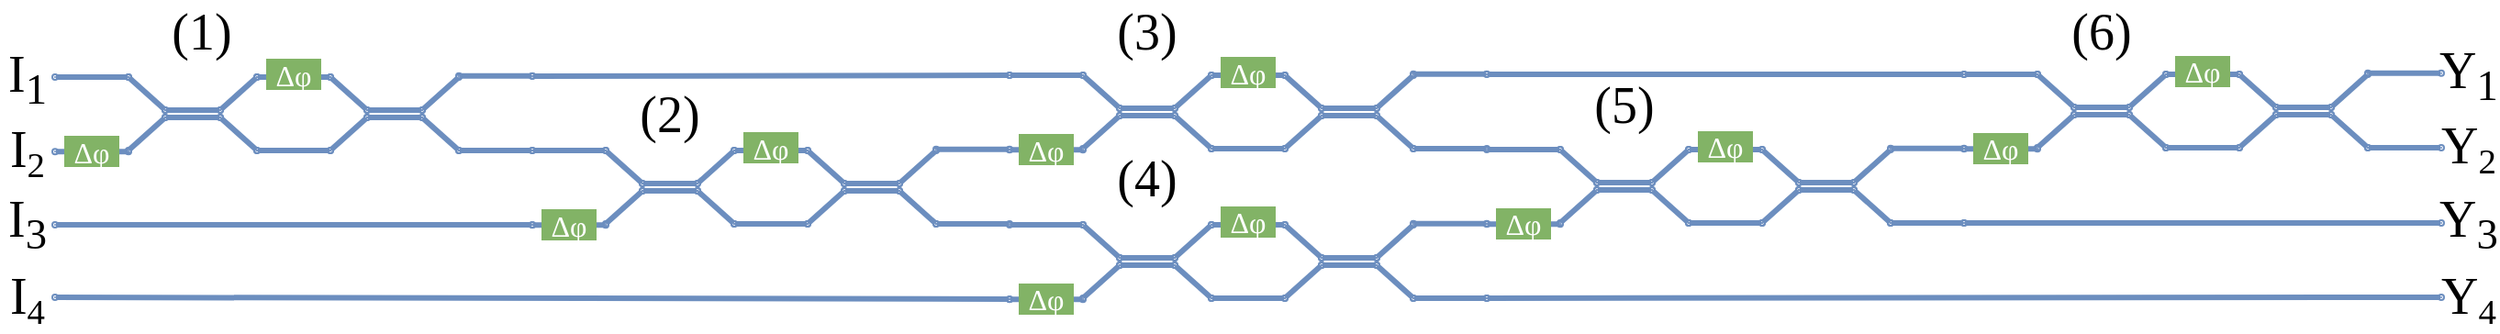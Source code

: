 <mxfile version="21.4.0" type="device">
  <diagram name="Page-1" id="oVk6OJmeQYWeN-jiUmRK">
    <mxGraphModel dx="2516" dy="1828" grid="1" gridSize="10" guides="1" tooltips="1" connect="1" arrows="1" fold="1" page="1" pageScale="1" pageWidth="827" pageHeight="1169" math="0" shadow="0">
      <root>
        <mxCell id="0" />
        <mxCell id="1" parent="0" />
        <mxCell id="lHOqpLfYiDpw_6H5dYu--136" value="" style="group" vertex="1" connectable="0" parent="1">
          <mxGeometry x="-20" y="360" width="260" height="59" as="geometry" />
        </mxCell>
        <mxCell id="lHOqpLfYiDpw_6H5dYu--95" value="" style="endArrow=oval;html=1;rounded=0;fillColor=#dae8fc;strokeColor=#6c8ebf;strokeWidth=3;startArrow=oval;startFill=1;jumpStyle=none;endFill=1;endSize=1;startSize=1;" edge="1" parent="lHOqpLfYiDpw_6H5dYu--136">
          <mxGeometry width="50" height="50" relative="1" as="geometry">
            <mxPoint x="110" y="50" as="sourcePoint" />
            <mxPoint x="150" y="50" as="targetPoint" />
          </mxGeometry>
        </mxCell>
        <mxCell id="lHOqpLfYiDpw_6H5dYu--96" value="" style="endArrow=oval;html=1;rounded=0;fillColor=#dae8fc;strokeColor=#6c8ebf;strokeWidth=3;startArrow=oval;startFill=1;jumpStyle=none;endFill=1;endSize=1;startSize=1;" edge="1" parent="lHOqpLfYiDpw_6H5dYu--136">
          <mxGeometry width="50" height="50" relative="1" as="geometry">
            <mxPoint x="150" y="50" as="sourcePoint" />
            <mxPoint x="170" y="32" as="targetPoint" />
          </mxGeometry>
        </mxCell>
        <mxCell id="lHOqpLfYiDpw_6H5dYu--97" value="" style="endArrow=oval;html=1;rounded=0;fillColor=#dae8fc;strokeColor=#6c8ebf;strokeWidth=3;startArrow=oval;startFill=1;jumpStyle=none;endFill=1;endSize=1;startSize=1;" edge="1" parent="lHOqpLfYiDpw_6H5dYu--136">
          <mxGeometry width="50" height="50" relative="1" as="geometry">
            <mxPoint x="150" y="10" as="sourcePoint" />
            <mxPoint x="170" y="28" as="targetPoint" />
          </mxGeometry>
        </mxCell>
        <mxCell id="lHOqpLfYiDpw_6H5dYu--98" value="" style="endArrow=oval;html=1;rounded=0;fillColor=#dae8fc;strokeColor=#6c8ebf;strokeWidth=3;startArrow=oval;startFill=1;jumpStyle=none;endSize=1;startSize=1;endFill=1;jumpSize=3;" edge="1" parent="lHOqpLfYiDpw_6H5dYu--136">
          <mxGeometry width="50" height="50" relative="1" as="geometry">
            <mxPoint x="60" y="32" as="sourcePoint" />
            <mxPoint x="90" y="32" as="targetPoint" />
          </mxGeometry>
        </mxCell>
        <mxCell id="lHOqpLfYiDpw_6H5dYu--99" value="" style="endArrow=oval;html=1;rounded=0;fillColor=#dae8fc;strokeColor=#6c8ebf;strokeWidth=3;startArrow=oval;startFill=1;jumpStyle=none;endSize=1;startSize=1;endFill=1;jumpSize=3;" edge="1" parent="lHOqpLfYiDpw_6H5dYu--136">
          <mxGeometry width="50" height="50" relative="1" as="geometry">
            <mxPoint x="60" y="28" as="sourcePoint" />
            <mxPoint x="90" y="28" as="targetPoint" />
          </mxGeometry>
        </mxCell>
        <mxCell id="lHOqpLfYiDpw_6H5dYu--100" value="" style="endArrow=oval;html=1;rounded=0;fillColor=#dae8fc;strokeColor=#6c8ebf;strokeWidth=3;startArrow=oval;startFill=1;jumpStyle=none;endSize=1;startSize=1;endFill=1;jumpSize=3;" edge="1" parent="lHOqpLfYiDpw_6H5dYu--136">
          <mxGeometry width="50" height="50" relative="1" as="geometry">
            <mxPoint x="40" y="50" as="sourcePoint" />
            <mxPoint x="60" y="32" as="targetPoint" />
          </mxGeometry>
        </mxCell>
        <mxCell id="lHOqpLfYiDpw_6H5dYu--101" value="" style="endArrow=oval;html=1;rounded=0;fillColor=#dae8fc;strokeColor=#6C8EBF;strokeWidth=3;startArrow=oval;startFill=1;jumpStyle=none;endSize=1;startSize=1;endFill=1;jumpSize=3;" edge="1" parent="lHOqpLfYiDpw_6H5dYu--136">
          <mxGeometry width="50" height="50" relative="1" as="geometry">
            <mxPoint x="40" y="10" as="sourcePoint" />
            <mxPoint x="60" y="28" as="targetPoint" />
          </mxGeometry>
        </mxCell>
        <mxCell id="lHOqpLfYiDpw_6H5dYu--102" value="" style="endArrow=oval;html=1;rounded=0;fillColor=#dae8fc;strokeColor=#6c8ebf;strokeWidth=3;startArrow=oval;startFill=1;jumpStyle=none;endSize=1;startSize=1;endFill=1;jumpSize=3;" edge="1" parent="lHOqpLfYiDpw_6H5dYu--136">
          <mxGeometry width="50" height="50" relative="1" as="geometry">
            <mxPoint x="90" y="32" as="sourcePoint" />
            <mxPoint x="110" y="50" as="targetPoint" />
          </mxGeometry>
        </mxCell>
        <mxCell id="lHOqpLfYiDpw_6H5dYu--103" value="" style="endArrow=oval;html=1;rounded=0;fillColor=#dae8fc;strokeColor=#6c8ebf;strokeWidth=3;startArrow=oval;startFill=1;jumpStyle=none;endSize=1;startSize=1;endFill=1;jumpSize=3;" edge="1" parent="lHOqpLfYiDpw_6H5dYu--136">
          <mxGeometry width="50" height="50" relative="1" as="geometry">
            <mxPoint x="90" y="28" as="sourcePoint" />
            <mxPoint x="110" y="10" as="targetPoint" />
          </mxGeometry>
        </mxCell>
        <mxCell id="lHOqpLfYiDpw_6H5dYu--104" value="" style="endArrow=oval;html=1;rounded=0;fillColor=#dae8fc;strokeColor=#6c8ebf;strokeWidth=3;startArrow=oval;startFill=1;jumpStyle=none;endFill=1;endSize=1;startSize=1;" edge="1" parent="lHOqpLfYiDpw_6H5dYu--136">
          <mxGeometry width="50" height="50" relative="1" as="geometry">
            <mxPoint x="170" y="32" as="sourcePoint" />
            <mxPoint x="200" y="32" as="targetPoint" />
          </mxGeometry>
        </mxCell>
        <mxCell id="lHOqpLfYiDpw_6H5dYu--105" value="" style="endArrow=oval;html=1;rounded=0;fillColor=#dae8fc;strokeColor=#6c8ebf;strokeWidth=3;startArrow=oval;startFill=1;jumpStyle=none;endFill=1;endSize=1;startSize=1;" edge="1" parent="lHOqpLfYiDpw_6H5dYu--136">
          <mxGeometry width="50" height="50" relative="1" as="geometry">
            <mxPoint x="170" y="28" as="sourcePoint" />
            <mxPoint x="200" y="28" as="targetPoint" />
          </mxGeometry>
        </mxCell>
        <mxCell id="lHOqpLfYiDpw_6H5dYu--106" value="" style="endArrow=oval;html=1;rounded=0;fillColor=#dae8fc;strokeColor=#6c8ebf;strokeWidth=3;startArrow=oval;startFill=1;jumpStyle=none;endFill=1;endSize=1;startSize=1;" edge="1" parent="lHOqpLfYiDpw_6H5dYu--136">
          <mxGeometry width="50" height="50" relative="1" as="geometry">
            <mxPoint x="200" y="32" as="sourcePoint" />
            <mxPoint x="220" y="50" as="targetPoint" />
          </mxGeometry>
        </mxCell>
        <mxCell id="lHOqpLfYiDpw_6H5dYu--107" value="" style="endArrow=oval;html=1;rounded=0;fillColor=#dae8fc;strokeColor=#6c8ebf;strokeWidth=3;startArrow=oval;startFill=1;jumpStyle=none;endFill=1;endSize=1;startSize=1;" edge="1" parent="lHOqpLfYiDpw_6H5dYu--136">
          <mxGeometry width="50" height="50" relative="1" as="geometry">
            <mxPoint x="200" y="28" as="sourcePoint" />
            <mxPoint x="220" y="10" as="targetPoint" />
          </mxGeometry>
        </mxCell>
        <mxCell id="lHOqpLfYiDpw_6H5dYu--108" value="" style="endArrow=oval;html=1;rounded=0;fillColor=#dae8fc;strokeColor=#6c8ebf;strokeWidth=3;startArrow=oval;startFill=1;jumpStyle=none;endFill=1;endSize=1;startSize=1;" edge="1" parent="lHOqpLfYiDpw_6H5dYu--136">
          <mxGeometry width="50" height="50" relative="1" as="geometry">
            <mxPoint x="110" y="10" as="sourcePoint" />
            <mxPoint x="150" y="10" as="targetPoint" />
          </mxGeometry>
        </mxCell>
        <mxCell id="lHOqpLfYiDpw_6H5dYu--109" value="Δφ" style="rounded=0;whiteSpace=wrap;html=1;fillColor=#82B366;strokeColor=none;fontFamily=UGent Panno Text;fontSize=16;fontColor=#FFFFFF;" vertex="1" parent="lHOqpLfYiDpw_6H5dYu--136">
          <mxGeometry x="115" width="30" height="17" as="geometry" />
        </mxCell>
        <mxCell id="lHOqpLfYiDpw_6H5dYu--111" value="" style="endArrow=oval;html=1;rounded=0;fillColor=#dae8fc;strokeColor=#6c8ebf;strokeWidth=3;startArrow=oval;startFill=1;jumpStyle=none;endFill=1;endSize=1;startSize=1;" edge="1" parent="lHOqpLfYiDpw_6H5dYu--136">
          <mxGeometry width="50" height="50" relative="1" as="geometry">
            <mxPoint x="220" y="9.39" as="sourcePoint" />
            <mxPoint x="260" y="9.39" as="targetPoint" />
          </mxGeometry>
        </mxCell>
        <mxCell id="lHOqpLfYiDpw_6H5dYu--112" value="" style="endArrow=oval;html=1;rounded=0;fillColor=#dae8fc;strokeColor=#6c8ebf;strokeWidth=3;startArrow=oval;startFill=1;jumpStyle=none;endFill=1;endSize=1;startSize=1;" edge="1" parent="lHOqpLfYiDpw_6H5dYu--136">
          <mxGeometry width="50" height="50" relative="1" as="geometry">
            <mxPoint x="220" y="50" as="sourcePoint" />
            <mxPoint x="260" y="50" as="targetPoint" />
          </mxGeometry>
        </mxCell>
        <mxCell id="lHOqpLfYiDpw_6H5dYu--113" value="" style="endArrow=oval;html=1;rounded=0;fillColor=#dae8fc;strokeColor=#6c8ebf;strokeWidth=3;startArrow=oval;startFill=1;jumpStyle=none;endFill=1;endSize=1;startSize=1;" edge="1" parent="lHOqpLfYiDpw_6H5dYu--136">
          <mxGeometry width="50" height="50" relative="1" as="geometry">
            <mxPoint y="10" as="sourcePoint" />
            <mxPoint x="40" y="10" as="targetPoint" />
          </mxGeometry>
        </mxCell>
        <mxCell id="lHOqpLfYiDpw_6H5dYu--114" value="" style="endArrow=oval;html=1;rounded=0;fillColor=#dae8fc;strokeColor=#6c8ebf;strokeWidth=3;startArrow=oval;startFill=1;jumpStyle=none;endFill=1;endSize=1;startSize=1;" edge="1" parent="lHOqpLfYiDpw_6H5dYu--136">
          <mxGeometry width="50" height="50" relative="1" as="geometry">
            <mxPoint y="50.61" as="sourcePoint" />
            <mxPoint x="40" y="50.61" as="targetPoint" />
          </mxGeometry>
        </mxCell>
        <mxCell id="lHOqpLfYiDpw_6H5dYu--115" value="Δφ" style="rounded=0;whiteSpace=wrap;html=1;fillColor=#82B366;strokeColor=none;fontFamily=UGent Panno Text;fontSize=16;fontColor=#FFFFFF;" vertex="1" parent="lHOqpLfYiDpw_6H5dYu--136">
          <mxGeometry x="5" y="42" width="30" height="17" as="geometry" />
        </mxCell>
        <mxCell id="lHOqpLfYiDpw_6H5dYu--137" value="" style="group" vertex="1" connectable="0" parent="1">
          <mxGeometry x="240" y="319" width="260" height="59" as="geometry" />
        </mxCell>
        <mxCell id="lHOqpLfYiDpw_6H5dYu--138" value="" style="endArrow=oval;html=1;rounded=0;fillColor=#dae8fc;strokeColor=#6c8ebf;strokeWidth=3;startArrow=oval;startFill=1;jumpStyle=none;endFill=1;endSize=1;startSize=1;" edge="1" parent="lHOqpLfYiDpw_6H5dYu--137">
          <mxGeometry width="50" height="50" relative="1" as="geometry">
            <mxPoint x="110" y="50" as="sourcePoint" />
            <mxPoint x="150" y="50" as="targetPoint" />
          </mxGeometry>
        </mxCell>
        <mxCell id="lHOqpLfYiDpw_6H5dYu--139" value="" style="endArrow=oval;html=1;rounded=0;fillColor=#dae8fc;strokeColor=#6c8ebf;strokeWidth=3;startArrow=oval;startFill=1;jumpStyle=none;endFill=1;endSize=1;startSize=1;" edge="1" parent="lHOqpLfYiDpw_6H5dYu--137">
          <mxGeometry width="50" height="50" relative="1" as="geometry">
            <mxPoint x="150" y="50" as="sourcePoint" />
            <mxPoint x="170" y="32" as="targetPoint" />
          </mxGeometry>
        </mxCell>
        <mxCell id="lHOqpLfYiDpw_6H5dYu--140" value="" style="endArrow=oval;html=1;rounded=0;fillColor=#dae8fc;strokeColor=#6c8ebf;strokeWidth=3;startArrow=oval;startFill=1;jumpStyle=none;endFill=1;endSize=1;startSize=1;" edge="1" parent="lHOqpLfYiDpw_6H5dYu--137">
          <mxGeometry width="50" height="50" relative="1" as="geometry">
            <mxPoint x="150" y="10" as="sourcePoint" />
            <mxPoint x="170" y="28" as="targetPoint" />
          </mxGeometry>
        </mxCell>
        <mxCell id="lHOqpLfYiDpw_6H5dYu--141" value="" style="endArrow=oval;html=1;rounded=0;fillColor=#dae8fc;strokeColor=#6c8ebf;strokeWidth=3;startArrow=oval;startFill=1;jumpStyle=none;endSize=1;startSize=1;endFill=1;jumpSize=3;" edge="1" parent="lHOqpLfYiDpw_6H5dYu--137">
          <mxGeometry width="50" height="50" relative="1" as="geometry">
            <mxPoint x="60" y="32" as="sourcePoint" />
            <mxPoint x="90" y="32" as="targetPoint" />
          </mxGeometry>
        </mxCell>
        <mxCell id="lHOqpLfYiDpw_6H5dYu--142" value="" style="endArrow=oval;html=1;rounded=0;fillColor=#dae8fc;strokeColor=#6c8ebf;strokeWidth=3;startArrow=oval;startFill=1;jumpStyle=none;endSize=1;startSize=1;endFill=1;jumpSize=3;" edge="1" parent="lHOqpLfYiDpw_6H5dYu--137">
          <mxGeometry width="50" height="50" relative="1" as="geometry">
            <mxPoint x="60" y="28" as="sourcePoint" />
            <mxPoint x="90" y="28" as="targetPoint" />
          </mxGeometry>
        </mxCell>
        <mxCell id="lHOqpLfYiDpw_6H5dYu--143" value="" style="endArrow=oval;html=1;rounded=0;fillColor=#dae8fc;strokeColor=#6c8ebf;strokeWidth=3;startArrow=oval;startFill=1;jumpStyle=none;endSize=1;startSize=1;endFill=1;jumpSize=3;" edge="1" parent="lHOqpLfYiDpw_6H5dYu--137">
          <mxGeometry width="50" height="50" relative="1" as="geometry">
            <mxPoint x="40" y="50" as="sourcePoint" />
            <mxPoint x="60" y="32" as="targetPoint" />
          </mxGeometry>
        </mxCell>
        <mxCell id="lHOqpLfYiDpw_6H5dYu--144" value="" style="endArrow=oval;html=1;rounded=0;fillColor=#dae8fc;strokeColor=#6C8EBF;strokeWidth=3;startArrow=oval;startFill=1;jumpStyle=none;endSize=1;startSize=1;endFill=1;jumpSize=3;" edge="1" parent="lHOqpLfYiDpw_6H5dYu--137">
          <mxGeometry width="50" height="50" relative="1" as="geometry">
            <mxPoint x="40" y="10" as="sourcePoint" />
            <mxPoint x="60" y="28" as="targetPoint" />
          </mxGeometry>
        </mxCell>
        <mxCell id="lHOqpLfYiDpw_6H5dYu--145" value="" style="endArrow=oval;html=1;rounded=0;fillColor=#dae8fc;strokeColor=#6c8ebf;strokeWidth=3;startArrow=oval;startFill=1;jumpStyle=none;endSize=1;startSize=1;endFill=1;jumpSize=3;" edge="1" parent="lHOqpLfYiDpw_6H5dYu--137">
          <mxGeometry width="50" height="50" relative="1" as="geometry">
            <mxPoint x="90" y="32" as="sourcePoint" />
            <mxPoint x="110" y="50" as="targetPoint" />
          </mxGeometry>
        </mxCell>
        <mxCell id="lHOqpLfYiDpw_6H5dYu--146" value="" style="endArrow=oval;html=1;rounded=0;fillColor=#dae8fc;strokeColor=#6c8ebf;strokeWidth=3;startArrow=oval;startFill=1;jumpStyle=none;endSize=1;startSize=1;endFill=1;jumpSize=3;" edge="1" parent="lHOqpLfYiDpw_6H5dYu--137">
          <mxGeometry width="50" height="50" relative="1" as="geometry">
            <mxPoint x="90" y="28" as="sourcePoint" />
            <mxPoint x="110" y="10" as="targetPoint" />
          </mxGeometry>
        </mxCell>
        <mxCell id="lHOqpLfYiDpw_6H5dYu--147" value="" style="endArrow=oval;html=1;rounded=0;fillColor=#dae8fc;strokeColor=#6c8ebf;strokeWidth=3;startArrow=oval;startFill=1;jumpStyle=none;endFill=1;endSize=1;startSize=1;" edge="1" parent="lHOqpLfYiDpw_6H5dYu--137">
          <mxGeometry width="50" height="50" relative="1" as="geometry">
            <mxPoint x="170" y="32" as="sourcePoint" />
            <mxPoint x="200" y="32" as="targetPoint" />
          </mxGeometry>
        </mxCell>
        <mxCell id="lHOqpLfYiDpw_6H5dYu--148" value="" style="endArrow=oval;html=1;rounded=0;fillColor=#dae8fc;strokeColor=#6c8ebf;strokeWidth=3;startArrow=oval;startFill=1;jumpStyle=none;endFill=1;endSize=1;startSize=1;" edge="1" parent="lHOqpLfYiDpw_6H5dYu--137">
          <mxGeometry width="50" height="50" relative="1" as="geometry">
            <mxPoint x="170" y="28" as="sourcePoint" />
            <mxPoint x="200" y="28" as="targetPoint" />
          </mxGeometry>
        </mxCell>
        <mxCell id="lHOqpLfYiDpw_6H5dYu--149" value="" style="endArrow=oval;html=1;rounded=0;fillColor=#dae8fc;strokeColor=#6c8ebf;strokeWidth=3;startArrow=oval;startFill=1;jumpStyle=none;endFill=1;endSize=1;startSize=1;" edge="1" parent="lHOqpLfYiDpw_6H5dYu--137">
          <mxGeometry width="50" height="50" relative="1" as="geometry">
            <mxPoint x="200" y="32" as="sourcePoint" />
            <mxPoint x="220" y="50" as="targetPoint" />
          </mxGeometry>
        </mxCell>
        <mxCell id="lHOqpLfYiDpw_6H5dYu--150" value="" style="endArrow=oval;html=1;rounded=0;fillColor=#dae8fc;strokeColor=#6c8ebf;strokeWidth=3;startArrow=oval;startFill=1;jumpStyle=none;endFill=1;endSize=1;startSize=1;" edge="1" parent="lHOqpLfYiDpw_6H5dYu--137">
          <mxGeometry width="50" height="50" relative="1" as="geometry">
            <mxPoint x="200" y="28" as="sourcePoint" />
            <mxPoint x="220" y="10" as="targetPoint" />
          </mxGeometry>
        </mxCell>
        <mxCell id="lHOqpLfYiDpw_6H5dYu--151" value="" style="endArrow=oval;html=1;rounded=0;fillColor=#dae8fc;strokeColor=#6c8ebf;strokeWidth=3;startArrow=oval;startFill=1;jumpStyle=none;endFill=1;endSize=1;startSize=1;" edge="1" parent="lHOqpLfYiDpw_6H5dYu--137">
          <mxGeometry width="50" height="50" relative="1" as="geometry">
            <mxPoint x="110" y="10" as="sourcePoint" />
            <mxPoint x="150" y="10" as="targetPoint" />
          </mxGeometry>
        </mxCell>
        <mxCell id="lHOqpLfYiDpw_6H5dYu--152" value="Δφ" style="rounded=0;whiteSpace=wrap;html=1;fillColor=#82B366;strokeColor=none;fontFamily=UGent Panno Text;fontSize=16;fontColor=#FFFFFF;" vertex="1" parent="lHOqpLfYiDpw_6H5dYu--137">
          <mxGeometry x="115" width="30" height="17" as="geometry" />
        </mxCell>
        <mxCell id="lHOqpLfYiDpw_6H5dYu--153" value="" style="endArrow=oval;html=1;rounded=0;fillColor=#dae8fc;strokeColor=#6c8ebf;strokeWidth=3;startArrow=oval;startFill=1;jumpStyle=none;endFill=1;endSize=1;startSize=1;" edge="1" parent="lHOqpLfYiDpw_6H5dYu--137">
          <mxGeometry width="50" height="50" relative="1" as="geometry">
            <mxPoint x="220" y="9.39" as="sourcePoint" />
            <mxPoint x="260" y="9.39" as="targetPoint" />
          </mxGeometry>
        </mxCell>
        <mxCell id="lHOqpLfYiDpw_6H5dYu--154" value="" style="endArrow=oval;html=1;rounded=0;fillColor=#dae8fc;strokeColor=#6c8ebf;strokeWidth=3;startArrow=oval;startFill=1;jumpStyle=none;endFill=1;endSize=1;startSize=1;" edge="1" parent="lHOqpLfYiDpw_6H5dYu--137">
          <mxGeometry width="50" height="50" relative="1" as="geometry">
            <mxPoint x="220" y="50" as="sourcePoint" />
            <mxPoint x="260" y="50" as="targetPoint" />
          </mxGeometry>
        </mxCell>
        <mxCell id="lHOqpLfYiDpw_6H5dYu--155" value="" style="endArrow=oval;html=1;rounded=0;fillColor=#dae8fc;strokeColor=#6c8ebf;strokeWidth=3;startArrow=oval;startFill=1;jumpStyle=none;endFill=1;endSize=1;startSize=1;" edge="1" parent="lHOqpLfYiDpw_6H5dYu--137">
          <mxGeometry width="50" height="50" relative="1" as="geometry">
            <mxPoint y="10" as="sourcePoint" />
            <mxPoint x="40" y="10" as="targetPoint" />
          </mxGeometry>
        </mxCell>
        <mxCell id="lHOqpLfYiDpw_6H5dYu--156" value="" style="endArrow=oval;html=1;rounded=0;fillColor=#dae8fc;strokeColor=#6c8ebf;strokeWidth=3;startArrow=oval;startFill=1;jumpStyle=none;endFill=1;endSize=1;startSize=1;" edge="1" parent="lHOqpLfYiDpw_6H5dYu--137">
          <mxGeometry width="50" height="50" relative="1" as="geometry">
            <mxPoint y="50.61" as="sourcePoint" />
            <mxPoint x="40" y="50.61" as="targetPoint" />
          </mxGeometry>
        </mxCell>
        <mxCell id="lHOqpLfYiDpw_6H5dYu--157" value="Δφ" style="rounded=0;whiteSpace=wrap;html=1;fillColor=#82B366;strokeColor=none;fontFamily=UGent Panno Text;fontSize=16;fontColor=#FFFFFF;" vertex="1" parent="lHOqpLfYiDpw_6H5dYu--137">
          <mxGeometry x="5" y="42" width="30" height="17" as="geometry" />
        </mxCell>
        <mxCell id="lHOqpLfYiDpw_6H5dYu--158" value="" style="group" vertex="1" connectable="0" parent="1">
          <mxGeometry x="240" y="400.5" width="260" height="59" as="geometry" />
        </mxCell>
        <mxCell id="lHOqpLfYiDpw_6H5dYu--159" value="" style="endArrow=oval;html=1;rounded=0;fillColor=#dae8fc;strokeColor=#6c8ebf;strokeWidth=3;startArrow=oval;startFill=1;jumpStyle=none;endFill=1;endSize=1;startSize=1;" edge="1" parent="lHOqpLfYiDpw_6H5dYu--158">
          <mxGeometry width="50" height="50" relative="1" as="geometry">
            <mxPoint x="110" y="50" as="sourcePoint" />
            <mxPoint x="150" y="50" as="targetPoint" />
          </mxGeometry>
        </mxCell>
        <mxCell id="lHOqpLfYiDpw_6H5dYu--160" value="" style="endArrow=oval;html=1;rounded=0;fillColor=#dae8fc;strokeColor=#6c8ebf;strokeWidth=3;startArrow=oval;startFill=1;jumpStyle=none;endFill=1;endSize=1;startSize=1;" edge="1" parent="lHOqpLfYiDpw_6H5dYu--158">
          <mxGeometry width="50" height="50" relative="1" as="geometry">
            <mxPoint x="150" y="50" as="sourcePoint" />
            <mxPoint x="170" y="32" as="targetPoint" />
          </mxGeometry>
        </mxCell>
        <mxCell id="lHOqpLfYiDpw_6H5dYu--161" value="" style="endArrow=oval;html=1;rounded=0;fillColor=#dae8fc;strokeColor=#6c8ebf;strokeWidth=3;startArrow=oval;startFill=1;jumpStyle=none;endFill=1;endSize=1;startSize=1;" edge="1" parent="lHOqpLfYiDpw_6H5dYu--158">
          <mxGeometry width="50" height="50" relative="1" as="geometry">
            <mxPoint x="150" y="10" as="sourcePoint" />
            <mxPoint x="170" y="28" as="targetPoint" />
          </mxGeometry>
        </mxCell>
        <mxCell id="lHOqpLfYiDpw_6H5dYu--162" value="" style="endArrow=oval;html=1;rounded=0;fillColor=#dae8fc;strokeColor=#6c8ebf;strokeWidth=3;startArrow=oval;startFill=1;jumpStyle=none;endSize=1;startSize=1;endFill=1;jumpSize=3;" edge="1" parent="lHOqpLfYiDpw_6H5dYu--158">
          <mxGeometry width="50" height="50" relative="1" as="geometry">
            <mxPoint x="60" y="32" as="sourcePoint" />
            <mxPoint x="90" y="32" as="targetPoint" />
          </mxGeometry>
        </mxCell>
        <mxCell id="lHOqpLfYiDpw_6H5dYu--163" value="" style="endArrow=oval;html=1;rounded=0;fillColor=#dae8fc;strokeColor=#6c8ebf;strokeWidth=3;startArrow=oval;startFill=1;jumpStyle=none;endSize=1;startSize=1;endFill=1;jumpSize=3;" edge="1" parent="lHOqpLfYiDpw_6H5dYu--158">
          <mxGeometry width="50" height="50" relative="1" as="geometry">
            <mxPoint x="60" y="28" as="sourcePoint" />
            <mxPoint x="90" y="28" as="targetPoint" />
          </mxGeometry>
        </mxCell>
        <mxCell id="lHOqpLfYiDpw_6H5dYu--164" value="" style="endArrow=oval;html=1;rounded=0;fillColor=#dae8fc;strokeColor=#6c8ebf;strokeWidth=3;startArrow=oval;startFill=1;jumpStyle=none;endSize=1;startSize=1;endFill=1;jumpSize=3;" edge="1" parent="lHOqpLfYiDpw_6H5dYu--158">
          <mxGeometry width="50" height="50" relative="1" as="geometry">
            <mxPoint x="40" y="50" as="sourcePoint" />
            <mxPoint x="60" y="32" as="targetPoint" />
          </mxGeometry>
        </mxCell>
        <mxCell id="lHOqpLfYiDpw_6H5dYu--165" value="" style="endArrow=oval;html=1;rounded=0;fillColor=#dae8fc;strokeColor=#6C8EBF;strokeWidth=3;startArrow=oval;startFill=1;jumpStyle=none;endSize=1;startSize=1;endFill=1;jumpSize=3;" edge="1" parent="lHOqpLfYiDpw_6H5dYu--158">
          <mxGeometry width="50" height="50" relative="1" as="geometry">
            <mxPoint x="40" y="10" as="sourcePoint" />
            <mxPoint x="60" y="28" as="targetPoint" />
          </mxGeometry>
        </mxCell>
        <mxCell id="lHOqpLfYiDpw_6H5dYu--166" value="" style="endArrow=oval;html=1;rounded=0;fillColor=#dae8fc;strokeColor=#6c8ebf;strokeWidth=3;startArrow=oval;startFill=1;jumpStyle=none;endSize=1;startSize=1;endFill=1;jumpSize=3;" edge="1" parent="lHOqpLfYiDpw_6H5dYu--158">
          <mxGeometry width="50" height="50" relative="1" as="geometry">
            <mxPoint x="90" y="32" as="sourcePoint" />
            <mxPoint x="110" y="50" as="targetPoint" />
          </mxGeometry>
        </mxCell>
        <mxCell id="lHOqpLfYiDpw_6H5dYu--167" value="" style="endArrow=oval;html=1;rounded=0;fillColor=#dae8fc;strokeColor=#6c8ebf;strokeWidth=3;startArrow=oval;startFill=1;jumpStyle=none;endSize=1;startSize=1;endFill=1;jumpSize=3;" edge="1" parent="lHOqpLfYiDpw_6H5dYu--158">
          <mxGeometry width="50" height="50" relative="1" as="geometry">
            <mxPoint x="90" y="28" as="sourcePoint" />
            <mxPoint x="110" y="10" as="targetPoint" />
          </mxGeometry>
        </mxCell>
        <mxCell id="lHOqpLfYiDpw_6H5dYu--168" value="" style="endArrow=oval;html=1;rounded=0;fillColor=#dae8fc;strokeColor=#6c8ebf;strokeWidth=3;startArrow=oval;startFill=1;jumpStyle=none;endFill=1;endSize=1;startSize=1;" edge="1" parent="lHOqpLfYiDpw_6H5dYu--158">
          <mxGeometry width="50" height="50" relative="1" as="geometry">
            <mxPoint x="170" y="32" as="sourcePoint" />
            <mxPoint x="200" y="32" as="targetPoint" />
          </mxGeometry>
        </mxCell>
        <mxCell id="lHOqpLfYiDpw_6H5dYu--169" value="" style="endArrow=oval;html=1;rounded=0;fillColor=#dae8fc;strokeColor=#6c8ebf;strokeWidth=3;startArrow=oval;startFill=1;jumpStyle=none;endFill=1;endSize=1;startSize=1;" edge="1" parent="lHOqpLfYiDpw_6H5dYu--158">
          <mxGeometry width="50" height="50" relative="1" as="geometry">
            <mxPoint x="170" y="28" as="sourcePoint" />
            <mxPoint x="200" y="28" as="targetPoint" />
          </mxGeometry>
        </mxCell>
        <mxCell id="lHOqpLfYiDpw_6H5dYu--170" value="" style="endArrow=oval;html=1;rounded=0;fillColor=#dae8fc;strokeColor=#6c8ebf;strokeWidth=3;startArrow=oval;startFill=1;jumpStyle=none;endFill=1;endSize=1;startSize=1;" edge="1" parent="lHOqpLfYiDpw_6H5dYu--158">
          <mxGeometry width="50" height="50" relative="1" as="geometry">
            <mxPoint x="200" y="32" as="sourcePoint" />
            <mxPoint x="220" y="50" as="targetPoint" />
          </mxGeometry>
        </mxCell>
        <mxCell id="lHOqpLfYiDpw_6H5dYu--171" value="" style="endArrow=oval;html=1;rounded=0;fillColor=#dae8fc;strokeColor=#6c8ebf;strokeWidth=3;startArrow=oval;startFill=1;jumpStyle=none;endFill=1;endSize=1;startSize=1;" edge="1" parent="lHOqpLfYiDpw_6H5dYu--158">
          <mxGeometry width="50" height="50" relative="1" as="geometry">
            <mxPoint x="200" y="28" as="sourcePoint" />
            <mxPoint x="220" y="10" as="targetPoint" />
          </mxGeometry>
        </mxCell>
        <mxCell id="lHOqpLfYiDpw_6H5dYu--172" value="" style="endArrow=oval;html=1;rounded=0;fillColor=#dae8fc;strokeColor=#6c8ebf;strokeWidth=3;startArrow=oval;startFill=1;jumpStyle=none;endFill=1;endSize=1;startSize=1;" edge="1" parent="lHOqpLfYiDpw_6H5dYu--158">
          <mxGeometry width="50" height="50" relative="1" as="geometry">
            <mxPoint x="110" y="10" as="sourcePoint" />
            <mxPoint x="150" y="10" as="targetPoint" />
          </mxGeometry>
        </mxCell>
        <mxCell id="lHOqpLfYiDpw_6H5dYu--173" value="Δφ" style="rounded=0;whiteSpace=wrap;html=1;fillColor=#82B366;strokeColor=none;fontFamily=UGent Panno Text;fontSize=16;fontColor=#FFFFFF;" vertex="1" parent="lHOqpLfYiDpw_6H5dYu--158">
          <mxGeometry x="115" width="30" height="17" as="geometry" />
        </mxCell>
        <mxCell id="lHOqpLfYiDpw_6H5dYu--174" value="" style="endArrow=oval;html=1;rounded=0;fillColor=#dae8fc;strokeColor=#6c8ebf;strokeWidth=3;startArrow=oval;startFill=1;jumpStyle=none;endFill=1;endSize=1;startSize=1;" edge="1" parent="lHOqpLfYiDpw_6H5dYu--158">
          <mxGeometry width="50" height="50" relative="1" as="geometry">
            <mxPoint x="220" y="9.39" as="sourcePoint" />
            <mxPoint x="260" y="9.39" as="targetPoint" />
          </mxGeometry>
        </mxCell>
        <mxCell id="lHOqpLfYiDpw_6H5dYu--175" value="" style="endArrow=oval;html=1;rounded=0;fillColor=#dae8fc;strokeColor=#6c8ebf;strokeWidth=3;startArrow=oval;startFill=1;jumpStyle=none;endFill=1;endSize=1;startSize=1;" edge="1" parent="lHOqpLfYiDpw_6H5dYu--158">
          <mxGeometry width="50" height="50" relative="1" as="geometry">
            <mxPoint x="220" y="50" as="sourcePoint" />
            <mxPoint x="260" y="50" as="targetPoint" />
          </mxGeometry>
        </mxCell>
        <mxCell id="lHOqpLfYiDpw_6H5dYu--176" value="" style="endArrow=oval;html=1;rounded=0;fillColor=#dae8fc;strokeColor=#6c8ebf;strokeWidth=3;startArrow=oval;startFill=1;jumpStyle=none;endFill=1;endSize=1;startSize=1;" edge="1" parent="lHOqpLfYiDpw_6H5dYu--158">
          <mxGeometry width="50" height="50" relative="1" as="geometry">
            <mxPoint y="10" as="sourcePoint" />
            <mxPoint x="40" y="10" as="targetPoint" />
          </mxGeometry>
        </mxCell>
        <mxCell id="lHOqpLfYiDpw_6H5dYu--177" value="" style="endArrow=oval;html=1;rounded=0;fillColor=#dae8fc;strokeColor=#6c8ebf;strokeWidth=3;startArrow=oval;startFill=1;jumpStyle=none;endFill=1;endSize=1;startSize=1;" edge="1" parent="lHOqpLfYiDpw_6H5dYu--158">
          <mxGeometry width="50" height="50" relative="1" as="geometry">
            <mxPoint y="50.61" as="sourcePoint" />
            <mxPoint x="40" y="50.61" as="targetPoint" />
          </mxGeometry>
        </mxCell>
        <mxCell id="lHOqpLfYiDpw_6H5dYu--178" value="Δφ" style="rounded=0;whiteSpace=wrap;html=1;fillColor=#82B366;strokeColor=none;fontFamily=UGent Panno Text;fontSize=16;fontColor=#FFFFFF;" vertex="1" parent="lHOqpLfYiDpw_6H5dYu--158">
          <mxGeometry x="5" y="42" width="30" height="17" as="geometry" />
        </mxCell>
        <mxCell id="lHOqpLfYiDpw_6H5dYu--181" value="" style="group" vertex="1" connectable="0" parent="1">
          <mxGeometry x="500" y="359.5" width="260" height="59" as="geometry" />
        </mxCell>
        <mxCell id="lHOqpLfYiDpw_6H5dYu--182" value="" style="endArrow=oval;html=1;rounded=0;fillColor=#dae8fc;strokeColor=#6c8ebf;strokeWidth=3;startArrow=oval;startFill=1;jumpStyle=none;endFill=1;endSize=1;startSize=1;" edge="1" parent="lHOqpLfYiDpw_6H5dYu--181">
          <mxGeometry width="50" height="50" relative="1" as="geometry">
            <mxPoint x="110" y="50" as="sourcePoint" />
            <mxPoint x="150" y="50" as="targetPoint" />
          </mxGeometry>
        </mxCell>
        <mxCell id="lHOqpLfYiDpw_6H5dYu--183" value="" style="endArrow=oval;html=1;rounded=0;fillColor=#dae8fc;strokeColor=#6c8ebf;strokeWidth=3;startArrow=oval;startFill=1;jumpStyle=none;endFill=1;endSize=1;startSize=1;" edge="1" parent="lHOqpLfYiDpw_6H5dYu--181">
          <mxGeometry width="50" height="50" relative="1" as="geometry">
            <mxPoint x="150" y="50" as="sourcePoint" />
            <mxPoint x="170" y="32" as="targetPoint" />
          </mxGeometry>
        </mxCell>
        <mxCell id="lHOqpLfYiDpw_6H5dYu--184" value="" style="endArrow=oval;html=1;rounded=0;fillColor=#dae8fc;strokeColor=#6c8ebf;strokeWidth=3;startArrow=oval;startFill=1;jumpStyle=none;endFill=1;endSize=1;startSize=1;" edge="1" parent="lHOqpLfYiDpw_6H5dYu--181">
          <mxGeometry width="50" height="50" relative="1" as="geometry">
            <mxPoint x="150" y="10" as="sourcePoint" />
            <mxPoint x="170" y="28" as="targetPoint" />
          </mxGeometry>
        </mxCell>
        <mxCell id="lHOqpLfYiDpw_6H5dYu--185" value="" style="endArrow=oval;html=1;rounded=0;fillColor=#dae8fc;strokeColor=#6c8ebf;strokeWidth=3;startArrow=oval;startFill=1;jumpStyle=none;endSize=1;startSize=1;endFill=1;jumpSize=3;" edge="1" parent="lHOqpLfYiDpw_6H5dYu--181">
          <mxGeometry width="50" height="50" relative="1" as="geometry">
            <mxPoint x="60" y="32" as="sourcePoint" />
            <mxPoint x="90" y="32" as="targetPoint" />
          </mxGeometry>
        </mxCell>
        <mxCell id="lHOqpLfYiDpw_6H5dYu--186" value="" style="endArrow=oval;html=1;rounded=0;fillColor=#dae8fc;strokeColor=#6c8ebf;strokeWidth=3;startArrow=oval;startFill=1;jumpStyle=none;endSize=1;startSize=1;endFill=1;jumpSize=3;" edge="1" parent="lHOqpLfYiDpw_6H5dYu--181">
          <mxGeometry width="50" height="50" relative="1" as="geometry">
            <mxPoint x="60" y="28" as="sourcePoint" />
            <mxPoint x="90" y="28" as="targetPoint" />
          </mxGeometry>
        </mxCell>
        <mxCell id="lHOqpLfYiDpw_6H5dYu--187" value="" style="endArrow=oval;html=1;rounded=0;fillColor=#dae8fc;strokeColor=#6c8ebf;strokeWidth=3;startArrow=oval;startFill=1;jumpStyle=none;endSize=1;startSize=1;endFill=1;jumpSize=3;" edge="1" parent="lHOqpLfYiDpw_6H5dYu--181">
          <mxGeometry width="50" height="50" relative="1" as="geometry">
            <mxPoint x="40" y="50" as="sourcePoint" />
            <mxPoint x="60" y="32" as="targetPoint" />
          </mxGeometry>
        </mxCell>
        <mxCell id="lHOqpLfYiDpw_6H5dYu--188" value="" style="endArrow=oval;html=1;rounded=0;fillColor=#dae8fc;strokeColor=#6C8EBF;strokeWidth=3;startArrow=oval;startFill=1;jumpStyle=none;endSize=1;startSize=1;endFill=1;jumpSize=3;" edge="1" parent="lHOqpLfYiDpw_6H5dYu--181">
          <mxGeometry width="50" height="50" relative="1" as="geometry">
            <mxPoint x="40" y="10" as="sourcePoint" />
            <mxPoint x="60" y="28" as="targetPoint" />
          </mxGeometry>
        </mxCell>
        <mxCell id="lHOqpLfYiDpw_6H5dYu--189" value="" style="endArrow=oval;html=1;rounded=0;fillColor=#dae8fc;strokeColor=#6c8ebf;strokeWidth=3;startArrow=oval;startFill=1;jumpStyle=none;endSize=1;startSize=1;endFill=1;jumpSize=3;" edge="1" parent="lHOqpLfYiDpw_6H5dYu--181">
          <mxGeometry width="50" height="50" relative="1" as="geometry">
            <mxPoint x="90" y="32" as="sourcePoint" />
            <mxPoint x="110" y="50" as="targetPoint" />
          </mxGeometry>
        </mxCell>
        <mxCell id="lHOqpLfYiDpw_6H5dYu--190" value="" style="endArrow=oval;html=1;rounded=0;fillColor=#dae8fc;strokeColor=#6c8ebf;strokeWidth=3;startArrow=oval;startFill=1;jumpStyle=none;endSize=1;startSize=1;endFill=1;jumpSize=3;" edge="1" parent="lHOqpLfYiDpw_6H5dYu--181">
          <mxGeometry width="50" height="50" relative="1" as="geometry">
            <mxPoint x="90" y="28" as="sourcePoint" />
            <mxPoint x="110" y="10" as="targetPoint" />
          </mxGeometry>
        </mxCell>
        <mxCell id="lHOqpLfYiDpw_6H5dYu--191" value="" style="endArrow=oval;html=1;rounded=0;fillColor=#dae8fc;strokeColor=#6c8ebf;strokeWidth=3;startArrow=oval;startFill=1;jumpStyle=none;endFill=1;endSize=1;startSize=1;" edge="1" parent="lHOqpLfYiDpw_6H5dYu--181">
          <mxGeometry width="50" height="50" relative="1" as="geometry">
            <mxPoint x="170" y="32" as="sourcePoint" />
            <mxPoint x="200" y="32" as="targetPoint" />
          </mxGeometry>
        </mxCell>
        <mxCell id="lHOqpLfYiDpw_6H5dYu--192" value="" style="endArrow=oval;html=1;rounded=0;fillColor=#dae8fc;strokeColor=#6c8ebf;strokeWidth=3;startArrow=oval;startFill=1;jumpStyle=none;endFill=1;endSize=1;startSize=1;" edge="1" parent="lHOqpLfYiDpw_6H5dYu--181">
          <mxGeometry width="50" height="50" relative="1" as="geometry">
            <mxPoint x="170" y="28" as="sourcePoint" />
            <mxPoint x="200" y="28" as="targetPoint" />
          </mxGeometry>
        </mxCell>
        <mxCell id="lHOqpLfYiDpw_6H5dYu--193" value="" style="endArrow=oval;html=1;rounded=0;fillColor=#dae8fc;strokeColor=#6c8ebf;strokeWidth=3;startArrow=oval;startFill=1;jumpStyle=none;endFill=1;endSize=1;startSize=1;" edge="1" parent="lHOqpLfYiDpw_6H5dYu--181">
          <mxGeometry width="50" height="50" relative="1" as="geometry">
            <mxPoint x="200" y="32" as="sourcePoint" />
            <mxPoint x="220" y="50" as="targetPoint" />
          </mxGeometry>
        </mxCell>
        <mxCell id="lHOqpLfYiDpw_6H5dYu--194" value="" style="endArrow=oval;html=1;rounded=0;fillColor=#dae8fc;strokeColor=#6c8ebf;strokeWidth=3;startArrow=oval;startFill=1;jumpStyle=none;endFill=1;endSize=1;startSize=1;" edge="1" parent="lHOqpLfYiDpw_6H5dYu--181">
          <mxGeometry width="50" height="50" relative="1" as="geometry">
            <mxPoint x="200" y="28" as="sourcePoint" />
            <mxPoint x="220" y="10" as="targetPoint" />
          </mxGeometry>
        </mxCell>
        <mxCell id="lHOqpLfYiDpw_6H5dYu--195" value="" style="endArrow=oval;html=1;rounded=0;fillColor=#dae8fc;strokeColor=#6c8ebf;strokeWidth=3;startArrow=oval;startFill=1;jumpStyle=none;endFill=1;endSize=1;startSize=1;" edge="1" parent="lHOqpLfYiDpw_6H5dYu--181">
          <mxGeometry width="50" height="50" relative="1" as="geometry">
            <mxPoint x="110" y="10" as="sourcePoint" />
            <mxPoint x="150" y="10" as="targetPoint" />
          </mxGeometry>
        </mxCell>
        <mxCell id="lHOqpLfYiDpw_6H5dYu--196" value="Δφ" style="rounded=0;whiteSpace=wrap;html=1;fillColor=#82B366;strokeColor=none;fontFamily=UGent Panno Text;fontSize=16;fontColor=#FFFFFF;" vertex="1" parent="lHOqpLfYiDpw_6H5dYu--181">
          <mxGeometry x="115" width="30" height="17" as="geometry" />
        </mxCell>
        <mxCell id="lHOqpLfYiDpw_6H5dYu--197" value="" style="endArrow=oval;html=1;rounded=0;fillColor=#dae8fc;strokeColor=#6c8ebf;strokeWidth=3;startArrow=oval;startFill=1;jumpStyle=none;endFill=1;endSize=1;startSize=1;" edge="1" parent="lHOqpLfYiDpw_6H5dYu--181">
          <mxGeometry width="50" height="50" relative="1" as="geometry">
            <mxPoint x="220" y="9.39" as="sourcePoint" />
            <mxPoint x="260" y="9.39" as="targetPoint" />
          </mxGeometry>
        </mxCell>
        <mxCell id="lHOqpLfYiDpw_6H5dYu--198" value="" style="endArrow=oval;html=1;rounded=0;fillColor=#dae8fc;strokeColor=#6c8ebf;strokeWidth=3;startArrow=oval;startFill=1;jumpStyle=none;endFill=1;endSize=1;startSize=1;" edge="1" parent="lHOqpLfYiDpw_6H5dYu--181">
          <mxGeometry width="50" height="50" relative="1" as="geometry">
            <mxPoint x="220" y="50" as="sourcePoint" />
            <mxPoint x="260" y="50" as="targetPoint" />
          </mxGeometry>
        </mxCell>
        <mxCell id="lHOqpLfYiDpw_6H5dYu--199" value="" style="endArrow=oval;html=1;rounded=0;fillColor=#dae8fc;strokeColor=#6c8ebf;strokeWidth=3;startArrow=oval;startFill=1;jumpStyle=none;endFill=1;endSize=1;startSize=1;" edge="1" parent="lHOqpLfYiDpw_6H5dYu--181">
          <mxGeometry width="50" height="50" relative="1" as="geometry">
            <mxPoint y="10" as="sourcePoint" />
            <mxPoint x="40" y="10" as="targetPoint" />
          </mxGeometry>
        </mxCell>
        <mxCell id="lHOqpLfYiDpw_6H5dYu--200" value="" style="endArrow=oval;html=1;rounded=0;fillColor=#dae8fc;strokeColor=#6c8ebf;strokeWidth=3;startArrow=oval;startFill=1;jumpStyle=none;endFill=1;endSize=1;startSize=1;" edge="1" parent="lHOqpLfYiDpw_6H5dYu--181">
          <mxGeometry width="50" height="50" relative="1" as="geometry">
            <mxPoint y="50.61" as="sourcePoint" />
            <mxPoint x="40" y="50.61" as="targetPoint" />
          </mxGeometry>
        </mxCell>
        <mxCell id="lHOqpLfYiDpw_6H5dYu--201" value="Δφ" style="rounded=0;whiteSpace=wrap;html=1;fillColor=#82B366;strokeColor=none;fontFamily=UGent Panno Text;fontSize=16;fontColor=#FFFFFF;" vertex="1" parent="lHOqpLfYiDpw_6H5dYu--181">
          <mxGeometry x="5" y="42" width="30" height="17" as="geometry" />
        </mxCell>
        <mxCell id="lHOqpLfYiDpw_6H5dYu--205" value="" style="group" vertex="1" connectable="0" parent="1">
          <mxGeometry x="-280" y="320" width="260" height="59" as="geometry" />
        </mxCell>
        <mxCell id="lHOqpLfYiDpw_6H5dYu--206" value="" style="endArrow=oval;html=1;rounded=0;fillColor=#dae8fc;strokeColor=#6c8ebf;strokeWidth=3;startArrow=oval;startFill=1;jumpStyle=none;endFill=1;endSize=1;startSize=1;" edge="1" parent="lHOqpLfYiDpw_6H5dYu--205">
          <mxGeometry width="50" height="50" relative="1" as="geometry">
            <mxPoint x="110" y="50" as="sourcePoint" />
            <mxPoint x="150" y="50" as="targetPoint" />
          </mxGeometry>
        </mxCell>
        <mxCell id="lHOqpLfYiDpw_6H5dYu--207" value="" style="endArrow=oval;html=1;rounded=0;fillColor=#dae8fc;strokeColor=#6c8ebf;strokeWidth=3;startArrow=oval;startFill=1;jumpStyle=none;endFill=1;endSize=1;startSize=1;" edge="1" parent="lHOqpLfYiDpw_6H5dYu--205">
          <mxGeometry width="50" height="50" relative="1" as="geometry">
            <mxPoint x="150" y="50" as="sourcePoint" />
            <mxPoint x="170" y="32" as="targetPoint" />
          </mxGeometry>
        </mxCell>
        <mxCell id="lHOqpLfYiDpw_6H5dYu--208" value="" style="endArrow=oval;html=1;rounded=0;fillColor=#dae8fc;strokeColor=#6c8ebf;strokeWidth=3;startArrow=oval;startFill=1;jumpStyle=none;endFill=1;endSize=1;startSize=1;" edge="1" parent="lHOqpLfYiDpw_6H5dYu--205">
          <mxGeometry width="50" height="50" relative="1" as="geometry">
            <mxPoint x="150" y="10" as="sourcePoint" />
            <mxPoint x="170" y="28" as="targetPoint" />
          </mxGeometry>
        </mxCell>
        <mxCell id="lHOqpLfYiDpw_6H5dYu--209" value="" style="endArrow=oval;html=1;rounded=0;fillColor=#dae8fc;strokeColor=#6c8ebf;strokeWidth=3;startArrow=oval;startFill=1;jumpStyle=none;endSize=1;startSize=1;endFill=1;jumpSize=3;" edge="1" parent="lHOqpLfYiDpw_6H5dYu--205">
          <mxGeometry width="50" height="50" relative="1" as="geometry">
            <mxPoint x="60" y="32" as="sourcePoint" />
            <mxPoint x="90" y="32" as="targetPoint" />
          </mxGeometry>
        </mxCell>
        <mxCell id="lHOqpLfYiDpw_6H5dYu--210" value="" style="endArrow=oval;html=1;rounded=0;fillColor=#dae8fc;strokeColor=#6c8ebf;strokeWidth=3;startArrow=oval;startFill=1;jumpStyle=none;endSize=1;startSize=1;endFill=1;jumpSize=3;" edge="1" parent="lHOqpLfYiDpw_6H5dYu--205">
          <mxGeometry width="50" height="50" relative="1" as="geometry">
            <mxPoint x="60" y="28" as="sourcePoint" />
            <mxPoint x="90" y="28" as="targetPoint" />
          </mxGeometry>
        </mxCell>
        <mxCell id="lHOqpLfYiDpw_6H5dYu--211" value="" style="endArrow=oval;html=1;rounded=0;fillColor=#dae8fc;strokeColor=#6c8ebf;strokeWidth=3;startArrow=oval;startFill=1;jumpStyle=none;endSize=1;startSize=1;endFill=1;jumpSize=3;" edge="1" parent="lHOqpLfYiDpw_6H5dYu--205">
          <mxGeometry width="50" height="50" relative="1" as="geometry">
            <mxPoint x="40" y="50" as="sourcePoint" />
            <mxPoint x="60" y="32" as="targetPoint" />
          </mxGeometry>
        </mxCell>
        <mxCell id="lHOqpLfYiDpw_6H5dYu--212" value="" style="endArrow=oval;html=1;rounded=0;fillColor=#dae8fc;strokeColor=#6C8EBF;strokeWidth=3;startArrow=oval;startFill=1;jumpStyle=none;endSize=1;startSize=1;endFill=1;jumpSize=3;" edge="1" parent="lHOqpLfYiDpw_6H5dYu--205">
          <mxGeometry width="50" height="50" relative="1" as="geometry">
            <mxPoint x="40" y="10" as="sourcePoint" />
            <mxPoint x="60" y="28" as="targetPoint" />
          </mxGeometry>
        </mxCell>
        <mxCell id="lHOqpLfYiDpw_6H5dYu--213" value="" style="endArrow=oval;html=1;rounded=0;fillColor=#dae8fc;strokeColor=#6c8ebf;strokeWidth=3;startArrow=oval;startFill=1;jumpStyle=none;endSize=1;startSize=1;endFill=1;jumpSize=3;" edge="1" parent="lHOqpLfYiDpw_6H5dYu--205">
          <mxGeometry width="50" height="50" relative="1" as="geometry">
            <mxPoint x="90" y="32" as="sourcePoint" />
            <mxPoint x="110" y="50" as="targetPoint" />
          </mxGeometry>
        </mxCell>
        <mxCell id="lHOqpLfYiDpw_6H5dYu--214" value="" style="endArrow=oval;html=1;rounded=0;fillColor=#dae8fc;strokeColor=#6c8ebf;strokeWidth=3;startArrow=oval;startFill=1;jumpStyle=none;endSize=1;startSize=1;endFill=1;jumpSize=3;" edge="1" parent="lHOqpLfYiDpw_6H5dYu--205">
          <mxGeometry width="50" height="50" relative="1" as="geometry">
            <mxPoint x="90" y="28" as="sourcePoint" />
            <mxPoint x="110" y="10" as="targetPoint" />
          </mxGeometry>
        </mxCell>
        <mxCell id="lHOqpLfYiDpw_6H5dYu--215" value="" style="endArrow=oval;html=1;rounded=0;fillColor=#dae8fc;strokeColor=#6c8ebf;strokeWidth=3;startArrow=oval;startFill=1;jumpStyle=none;endFill=1;endSize=1;startSize=1;" edge="1" parent="lHOqpLfYiDpw_6H5dYu--205">
          <mxGeometry width="50" height="50" relative="1" as="geometry">
            <mxPoint x="170" y="32" as="sourcePoint" />
            <mxPoint x="200" y="32" as="targetPoint" />
          </mxGeometry>
        </mxCell>
        <mxCell id="lHOqpLfYiDpw_6H5dYu--216" value="" style="endArrow=oval;html=1;rounded=0;fillColor=#dae8fc;strokeColor=#6c8ebf;strokeWidth=3;startArrow=oval;startFill=1;jumpStyle=none;endFill=1;endSize=1;startSize=1;" edge="1" parent="lHOqpLfYiDpw_6H5dYu--205">
          <mxGeometry width="50" height="50" relative="1" as="geometry">
            <mxPoint x="170" y="28" as="sourcePoint" />
            <mxPoint x="200" y="28" as="targetPoint" />
          </mxGeometry>
        </mxCell>
        <mxCell id="lHOqpLfYiDpw_6H5dYu--217" value="" style="endArrow=oval;html=1;rounded=0;fillColor=#dae8fc;strokeColor=#6c8ebf;strokeWidth=3;startArrow=oval;startFill=1;jumpStyle=none;endFill=1;endSize=1;startSize=1;" edge="1" parent="lHOqpLfYiDpw_6H5dYu--205">
          <mxGeometry width="50" height="50" relative="1" as="geometry">
            <mxPoint x="200" y="32" as="sourcePoint" />
            <mxPoint x="220" y="50" as="targetPoint" />
          </mxGeometry>
        </mxCell>
        <mxCell id="lHOqpLfYiDpw_6H5dYu--218" value="" style="endArrow=oval;html=1;rounded=0;fillColor=#dae8fc;strokeColor=#6c8ebf;strokeWidth=3;startArrow=oval;startFill=1;jumpStyle=none;endFill=1;endSize=1;startSize=1;" edge="1" parent="lHOqpLfYiDpw_6H5dYu--205">
          <mxGeometry width="50" height="50" relative="1" as="geometry">
            <mxPoint x="200" y="28" as="sourcePoint" />
            <mxPoint x="220" y="10" as="targetPoint" />
          </mxGeometry>
        </mxCell>
        <mxCell id="lHOqpLfYiDpw_6H5dYu--219" value="" style="endArrow=oval;html=1;rounded=0;fillColor=#dae8fc;strokeColor=#6c8ebf;strokeWidth=3;startArrow=oval;startFill=1;jumpStyle=none;endFill=1;endSize=1;startSize=1;" edge="1" parent="lHOqpLfYiDpw_6H5dYu--205">
          <mxGeometry width="50" height="50" relative="1" as="geometry">
            <mxPoint x="110" y="10" as="sourcePoint" />
            <mxPoint x="150" y="10" as="targetPoint" />
          </mxGeometry>
        </mxCell>
        <mxCell id="lHOqpLfYiDpw_6H5dYu--220" value="Δφ" style="rounded=0;whiteSpace=wrap;html=1;fillColor=#82B366;strokeColor=none;fontFamily=UGent Panno Text;fontSize=16;fontColor=#FFFFFF;" vertex="1" parent="lHOqpLfYiDpw_6H5dYu--205">
          <mxGeometry x="115" width="30" height="17" as="geometry" />
        </mxCell>
        <mxCell id="lHOqpLfYiDpw_6H5dYu--221" value="" style="endArrow=oval;html=1;rounded=0;fillColor=#dae8fc;strokeColor=#6c8ebf;strokeWidth=3;startArrow=oval;startFill=1;jumpStyle=none;endFill=1;endSize=1;startSize=1;" edge="1" parent="lHOqpLfYiDpw_6H5dYu--205">
          <mxGeometry width="50" height="50" relative="1" as="geometry">
            <mxPoint x="220" y="9.39" as="sourcePoint" />
            <mxPoint x="260" y="9.39" as="targetPoint" />
          </mxGeometry>
        </mxCell>
        <mxCell id="lHOqpLfYiDpw_6H5dYu--222" value="" style="endArrow=oval;html=1;rounded=0;fillColor=#dae8fc;strokeColor=#6c8ebf;strokeWidth=3;startArrow=oval;startFill=1;jumpStyle=none;endFill=1;endSize=1;startSize=1;" edge="1" parent="lHOqpLfYiDpw_6H5dYu--205">
          <mxGeometry width="50" height="50" relative="1" as="geometry">
            <mxPoint x="220" y="50" as="sourcePoint" />
            <mxPoint x="260" y="50" as="targetPoint" />
          </mxGeometry>
        </mxCell>
        <mxCell id="lHOqpLfYiDpw_6H5dYu--223" value="" style="endArrow=oval;html=1;rounded=0;fillColor=#dae8fc;strokeColor=#6c8ebf;strokeWidth=3;startArrow=oval;startFill=1;jumpStyle=none;endFill=1;endSize=1;startSize=1;" edge="1" parent="lHOqpLfYiDpw_6H5dYu--205">
          <mxGeometry width="50" height="50" relative="1" as="geometry">
            <mxPoint y="10" as="sourcePoint" />
            <mxPoint x="40" y="10" as="targetPoint" />
          </mxGeometry>
        </mxCell>
        <mxCell id="lHOqpLfYiDpw_6H5dYu--224" value="" style="endArrow=oval;html=1;rounded=0;fillColor=#dae8fc;strokeColor=#6c8ebf;strokeWidth=3;startArrow=oval;startFill=1;jumpStyle=none;endFill=1;endSize=1;startSize=1;" edge="1" parent="lHOqpLfYiDpw_6H5dYu--205">
          <mxGeometry width="50" height="50" relative="1" as="geometry">
            <mxPoint y="50.61" as="sourcePoint" />
            <mxPoint x="40" y="50.61" as="targetPoint" />
          </mxGeometry>
        </mxCell>
        <mxCell id="lHOqpLfYiDpw_6H5dYu--225" value="Δφ" style="rounded=0;whiteSpace=wrap;html=1;fillColor=#82B366;strokeColor=none;fontFamily=UGent Panno Text;fontSize=16;fontColor=#FFFFFF;" vertex="1" parent="lHOqpLfYiDpw_6H5dYu--205">
          <mxGeometry x="5" y="42" width="30" height="17" as="geometry" />
        </mxCell>
        <mxCell id="lHOqpLfYiDpw_6H5dYu--226" value="" style="group" vertex="1" connectable="0" parent="1">
          <mxGeometry x="760" y="318.5" width="260" height="59" as="geometry" />
        </mxCell>
        <mxCell id="lHOqpLfYiDpw_6H5dYu--227" value="" style="endArrow=oval;html=1;rounded=0;fillColor=#dae8fc;strokeColor=#6c8ebf;strokeWidth=3;startArrow=oval;startFill=1;jumpStyle=none;endFill=1;endSize=1;startSize=1;" edge="1" parent="lHOqpLfYiDpw_6H5dYu--226">
          <mxGeometry width="50" height="50" relative="1" as="geometry">
            <mxPoint x="110" y="50" as="sourcePoint" />
            <mxPoint x="150" y="50" as="targetPoint" />
          </mxGeometry>
        </mxCell>
        <mxCell id="lHOqpLfYiDpw_6H5dYu--228" value="" style="endArrow=oval;html=1;rounded=0;fillColor=#dae8fc;strokeColor=#6c8ebf;strokeWidth=3;startArrow=oval;startFill=1;jumpStyle=none;endFill=1;endSize=1;startSize=1;" edge="1" parent="lHOqpLfYiDpw_6H5dYu--226">
          <mxGeometry width="50" height="50" relative="1" as="geometry">
            <mxPoint x="150" y="50" as="sourcePoint" />
            <mxPoint x="170" y="32" as="targetPoint" />
          </mxGeometry>
        </mxCell>
        <mxCell id="lHOqpLfYiDpw_6H5dYu--229" value="" style="endArrow=oval;html=1;rounded=0;fillColor=#dae8fc;strokeColor=#6c8ebf;strokeWidth=3;startArrow=oval;startFill=1;jumpStyle=none;endFill=1;endSize=1;startSize=1;" edge="1" parent="lHOqpLfYiDpw_6H5dYu--226">
          <mxGeometry width="50" height="50" relative="1" as="geometry">
            <mxPoint x="150" y="10" as="sourcePoint" />
            <mxPoint x="170" y="28" as="targetPoint" />
          </mxGeometry>
        </mxCell>
        <mxCell id="lHOqpLfYiDpw_6H5dYu--230" value="" style="endArrow=oval;html=1;rounded=0;fillColor=#dae8fc;strokeColor=#6c8ebf;strokeWidth=3;startArrow=oval;startFill=1;jumpStyle=none;endSize=1;startSize=1;endFill=1;jumpSize=3;" edge="1" parent="lHOqpLfYiDpw_6H5dYu--226">
          <mxGeometry width="50" height="50" relative="1" as="geometry">
            <mxPoint x="60" y="32" as="sourcePoint" />
            <mxPoint x="90" y="32" as="targetPoint" />
          </mxGeometry>
        </mxCell>
        <mxCell id="lHOqpLfYiDpw_6H5dYu--231" value="" style="endArrow=oval;html=1;rounded=0;fillColor=#dae8fc;strokeColor=#6c8ebf;strokeWidth=3;startArrow=oval;startFill=1;jumpStyle=none;endSize=1;startSize=1;endFill=1;jumpSize=3;" edge="1" parent="lHOqpLfYiDpw_6H5dYu--226">
          <mxGeometry width="50" height="50" relative="1" as="geometry">
            <mxPoint x="60" y="28" as="sourcePoint" />
            <mxPoint x="90" y="28" as="targetPoint" />
          </mxGeometry>
        </mxCell>
        <mxCell id="lHOqpLfYiDpw_6H5dYu--232" value="" style="endArrow=oval;html=1;rounded=0;fillColor=#dae8fc;strokeColor=#6c8ebf;strokeWidth=3;startArrow=oval;startFill=1;jumpStyle=none;endSize=1;startSize=1;endFill=1;jumpSize=3;" edge="1" parent="lHOqpLfYiDpw_6H5dYu--226">
          <mxGeometry width="50" height="50" relative="1" as="geometry">
            <mxPoint x="40" y="50" as="sourcePoint" />
            <mxPoint x="60" y="32" as="targetPoint" />
          </mxGeometry>
        </mxCell>
        <mxCell id="lHOqpLfYiDpw_6H5dYu--233" value="" style="endArrow=oval;html=1;rounded=0;fillColor=#dae8fc;strokeColor=#6C8EBF;strokeWidth=3;startArrow=oval;startFill=1;jumpStyle=none;endSize=1;startSize=1;endFill=1;jumpSize=3;" edge="1" parent="lHOqpLfYiDpw_6H5dYu--226">
          <mxGeometry width="50" height="50" relative="1" as="geometry">
            <mxPoint x="40" y="10" as="sourcePoint" />
            <mxPoint x="60" y="28" as="targetPoint" />
          </mxGeometry>
        </mxCell>
        <mxCell id="lHOqpLfYiDpw_6H5dYu--234" value="" style="endArrow=oval;html=1;rounded=0;fillColor=#dae8fc;strokeColor=#6c8ebf;strokeWidth=3;startArrow=oval;startFill=1;jumpStyle=none;endSize=1;startSize=1;endFill=1;jumpSize=3;" edge="1" parent="lHOqpLfYiDpw_6H5dYu--226">
          <mxGeometry width="50" height="50" relative="1" as="geometry">
            <mxPoint x="90" y="32" as="sourcePoint" />
            <mxPoint x="110" y="50" as="targetPoint" />
          </mxGeometry>
        </mxCell>
        <mxCell id="lHOqpLfYiDpw_6H5dYu--235" value="" style="endArrow=oval;html=1;rounded=0;fillColor=#dae8fc;strokeColor=#6c8ebf;strokeWidth=3;startArrow=oval;startFill=1;jumpStyle=none;endSize=1;startSize=1;endFill=1;jumpSize=3;" edge="1" parent="lHOqpLfYiDpw_6H5dYu--226">
          <mxGeometry width="50" height="50" relative="1" as="geometry">
            <mxPoint x="90" y="28" as="sourcePoint" />
            <mxPoint x="110" y="10" as="targetPoint" />
          </mxGeometry>
        </mxCell>
        <mxCell id="lHOqpLfYiDpw_6H5dYu--236" value="" style="endArrow=oval;html=1;rounded=0;fillColor=#dae8fc;strokeColor=#6c8ebf;strokeWidth=3;startArrow=oval;startFill=1;jumpStyle=none;endFill=1;endSize=1;startSize=1;" edge="1" parent="lHOqpLfYiDpw_6H5dYu--226">
          <mxGeometry width="50" height="50" relative="1" as="geometry">
            <mxPoint x="170" y="32" as="sourcePoint" />
            <mxPoint x="200" y="32" as="targetPoint" />
          </mxGeometry>
        </mxCell>
        <mxCell id="lHOqpLfYiDpw_6H5dYu--237" value="" style="endArrow=oval;html=1;rounded=0;fillColor=#dae8fc;strokeColor=#6c8ebf;strokeWidth=3;startArrow=oval;startFill=1;jumpStyle=none;endFill=1;endSize=1;startSize=1;" edge="1" parent="lHOqpLfYiDpw_6H5dYu--226">
          <mxGeometry width="50" height="50" relative="1" as="geometry">
            <mxPoint x="170" y="28" as="sourcePoint" />
            <mxPoint x="200" y="28" as="targetPoint" />
          </mxGeometry>
        </mxCell>
        <mxCell id="lHOqpLfYiDpw_6H5dYu--238" value="" style="endArrow=oval;html=1;rounded=0;fillColor=#dae8fc;strokeColor=#6c8ebf;strokeWidth=3;startArrow=oval;startFill=1;jumpStyle=none;endFill=1;endSize=1;startSize=1;" edge="1" parent="lHOqpLfYiDpw_6H5dYu--226">
          <mxGeometry width="50" height="50" relative="1" as="geometry">
            <mxPoint x="200" y="32" as="sourcePoint" />
            <mxPoint x="220" y="50" as="targetPoint" />
          </mxGeometry>
        </mxCell>
        <mxCell id="lHOqpLfYiDpw_6H5dYu--239" value="" style="endArrow=oval;html=1;rounded=0;fillColor=#dae8fc;strokeColor=#6c8ebf;strokeWidth=3;startArrow=oval;startFill=1;jumpStyle=none;endFill=1;endSize=1;startSize=1;" edge="1" parent="lHOqpLfYiDpw_6H5dYu--226">
          <mxGeometry width="50" height="50" relative="1" as="geometry">
            <mxPoint x="200" y="28" as="sourcePoint" />
            <mxPoint x="220" y="10" as="targetPoint" />
          </mxGeometry>
        </mxCell>
        <mxCell id="lHOqpLfYiDpw_6H5dYu--240" value="" style="endArrow=oval;html=1;rounded=0;fillColor=#dae8fc;strokeColor=#6c8ebf;strokeWidth=3;startArrow=oval;startFill=1;jumpStyle=none;endFill=1;endSize=1;startSize=1;" edge="1" parent="lHOqpLfYiDpw_6H5dYu--226">
          <mxGeometry width="50" height="50" relative="1" as="geometry">
            <mxPoint x="110" y="10" as="sourcePoint" />
            <mxPoint x="150" y="10" as="targetPoint" />
          </mxGeometry>
        </mxCell>
        <mxCell id="lHOqpLfYiDpw_6H5dYu--241" value="Δφ" style="rounded=0;whiteSpace=wrap;html=1;fillColor=#82B366;strokeColor=none;fontFamily=UGent Panno Text;fontSize=16;fontColor=#FFFFFF;" vertex="1" parent="lHOqpLfYiDpw_6H5dYu--226">
          <mxGeometry x="115" width="30" height="17" as="geometry" />
        </mxCell>
        <mxCell id="lHOqpLfYiDpw_6H5dYu--242" value="" style="endArrow=oval;html=1;rounded=0;fillColor=#dae8fc;strokeColor=#6c8ebf;strokeWidth=3;startArrow=oval;startFill=1;jumpStyle=none;endFill=1;endSize=1;startSize=1;" edge="1" parent="lHOqpLfYiDpw_6H5dYu--226">
          <mxGeometry width="50" height="50" relative="1" as="geometry">
            <mxPoint x="220" y="9.39" as="sourcePoint" />
            <mxPoint x="260" y="9.39" as="targetPoint" />
          </mxGeometry>
        </mxCell>
        <mxCell id="lHOqpLfYiDpw_6H5dYu--243" value="" style="endArrow=oval;html=1;rounded=0;fillColor=#dae8fc;strokeColor=#6c8ebf;strokeWidth=3;startArrow=oval;startFill=1;jumpStyle=none;endFill=1;endSize=1;startSize=1;" edge="1" parent="lHOqpLfYiDpw_6H5dYu--226">
          <mxGeometry width="50" height="50" relative="1" as="geometry">
            <mxPoint x="220" y="50" as="sourcePoint" />
            <mxPoint x="260" y="50" as="targetPoint" />
          </mxGeometry>
        </mxCell>
        <mxCell id="lHOqpLfYiDpw_6H5dYu--244" value="" style="endArrow=oval;html=1;rounded=0;fillColor=#dae8fc;strokeColor=#6c8ebf;strokeWidth=3;startArrow=oval;startFill=1;jumpStyle=none;endFill=1;endSize=1;startSize=1;" edge="1" parent="lHOqpLfYiDpw_6H5dYu--226">
          <mxGeometry width="50" height="50" relative="1" as="geometry">
            <mxPoint y="10" as="sourcePoint" />
            <mxPoint x="40" y="10" as="targetPoint" />
          </mxGeometry>
        </mxCell>
        <mxCell id="lHOqpLfYiDpw_6H5dYu--245" value="" style="endArrow=oval;html=1;rounded=0;fillColor=#dae8fc;strokeColor=#6c8ebf;strokeWidth=3;startArrow=oval;startFill=1;jumpStyle=none;endFill=1;endSize=1;startSize=1;" edge="1" parent="lHOqpLfYiDpw_6H5dYu--226">
          <mxGeometry width="50" height="50" relative="1" as="geometry">
            <mxPoint y="50.61" as="sourcePoint" />
            <mxPoint x="40" y="50.61" as="targetPoint" />
          </mxGeometry>
        </mxCell>
        <mxCell id="lHOqpLfYiDpw_6H5dYu--246" value="Δφ" style="rounded=0;whiteSpace=wrap;html=1;fillColor=#82B366;strokeColor=none;fontFamily=UGent Panno Text;fontSize=16;fontColor=#FFFFFF;" vertex="1" parent="lHOqpLfYiDpw_6H5dYu--226">
          <mxGeometry x="5" y="42" width="30" height="17" as="geometry" />
        </mxCell>
        <mxCell id="lHOqpLfYiDpw_6H5dYu--250" value="" style="endArrow=oval;html=1;rounded=0;fillColor=#dae8fc;strokeColor=#6c8ebf;strokeWidth=3;startArrow=oval;startFill=1;jumpStyle=none;endFill=1;endSize=1;startSize=1;" edge="1" parent="1">
          <mxGeometry width="50" height="50" relative="1" as="geometry">
            <mxPoint x="-20" y="329.5" as="sourcePoint" />
            <mxPoint x="240" y="329" as="targetPoint" />
          </mxGeometry>
        </mxCell>
        <mxCell id="lHOqpLfYiDpw_6H5dYu--251" value="" style="endArrow=oval;html=1;rounded=0;fillColor=#dae8fc;strokeColor=#6c8ebf;strokeWidth=3;startArrow=oval;startFill=1;jumpStyle=none;endFill=1;endSize=1;startSize=1;" edge="1" parent="1">
          <mxGeometry width="50" height="50" relative="1" as="geometry">
            <mxPoint x="500" y="328.5" as="sourcePoint" />
            <mxPoint x="760" y="328.5" as="targetPoint" />
          </mxGeometry>
        </mxCell>
        <mxCell id="lHOqpLfYiDpw_6H5dYu--252" value="" style="endArrow=oval;html=1;rounded=0;fillColor=#dae8fc;strokeColor=#6c8ebf;strokeWidth=3;startArrow=oval;startFill=1;jumpStyle=none;endFill=1;endSize=1;startSize=1;" edge="1" parent="1">
          <mxGeometry width="50" height="50" relative="1" as="geometry">
            <mxPoint x="-280" y="450" as="sourcePoint" />
            <mxPoint x="240" y="451" as="targetPoint" />
          </mxGeometry>
        </mxCell>
        <mxCell id="lHOqpLfYiDpw_6H5dYu--253" value="" style="endArrow=oval;html=1;rounded=0;fillColor=#dae8fc;strokeColor=#6c8ebf;strokeWidth=3;startArrow=oval;startFill=1;jumpStyle=none;endFill=1;endSize=1;startSize=1;" edge="1" parent="1">
          <mxGeometry width="50" height="50" relative="1" as="geometry">
            <mxPoint x="-280" y="410.5" as="sourcePoint" />
            <mxPoint x="-20" y="410.5" as="targetPoint" />
          </mxGeometry>
        </mxCell>
        <mxCell id="lHOqpLfYiDpw_6H5dYu--254" value="" style="endArrow=oval;html=1;rounded=0;fillColor=#dae8fc;strokeColor=#6c8ebf;strokeWidth=3;startArrow=oval;startFill=1;jumpStyle=none;endFill=1;endSize=1;startSize=1;" edge="1" parent="1">
          <mxGeometry width="50" height="50" relative="1" as="geometry">
            <mxPoint x="500" y="450.5" as="sourcePoint" />
            <mxPoint x="1020" y="450" as="targetPoint" />
          </mxGeometry>
        </mxCell>
        <mxCell id="lHOqpLfYiDpw_6H5dYu--255" value="" style="endArrow=oval;html=1;rounded=0;fillColor=#dae8fc;strokeColor=#6c8ebf;strokeWidth=3;startArrow=oval;startFill=1;jumpStyle=none;endFill=1;endSize=1;startSize=1;" edge="1" parent="1">
          <mxGeometry width="50" height="50" relative="1" as="geometry">
            <mxPoint x="760" y="409.5" as="sourcePoint" />
            <mxPoint x="1020" y="409.5" as="targetPoint" />
          </mxGeometry>
        </mxCell>
        <mxCell id="lHOqpLfYiDpw_6H5dYu--256" value="(1)" style="text;html=1;strokeColor=none;fillColor=none;align=center;verticalAlign=middle;whiteSpace=wrap;rounded=0;fontFamily=UGent Panno Text;fontSize=28;" vertex="1" parent="1">
          <mxGeometry x="-230" y="290" width="60" height="30" as="geometry" />
        </mxCell>
        <mxCell id="lHOqpLfYiDpw_6H5dYu--257" value="(2)" style="text;html=1;strokeColor=none;fillColor=none;align=center;verticalAlign=middle;whiteSpace=wrap;rounded=0;fontFamily=UGent Panno Text;fontSize=28;" vertex="1" parent="1">
          <mxGeometry x="30" y="334.5" width="50" height="30" as="geometry" />
        </mxCell>
        <mxCell id="lHOqpLfYiDpw_6H5dYu--258" value="(3)" style="text;html=1;strokeColor=none;fillColor=none;align=center;verticalAlign=middle;whiteSpace=wrap;rounded=0;fontFamily=UGent Panno Text;fontSize=28;" vertex="1" parent="1">
          <mxGeometry x="290" y="290" width="50" height="30" as="geometry" />
        </mxCell>
        <mxCell id="lHOqpLfYiDpw_6H5dYu--259" value="(4)" style="text;html=1;strokeColor=none;fillColor=none;align=center;verticalAlign=middle;whiteSpace=wrap;rounded=0;fontFamily=UGent Panno Text;fontSize=28;" vertex="1" parent="1">
          <mxGeometry x="290" y="370" width="50" height="30" as="geometry" />
        </mxCell>
        <mxCell id="lHOqpLfYiDpw_6H5dYu--260" value="(5)" style="text;html=1;strokeColor=none;fillColor=none;align=center;verticalAlign=middle;whiteSpace=wrap;rounded=0;fontFamily=UGent Panno Text;fontSize=28;" vertex="1" parent="1">
          <mxGeometry x="550" y="330" width="50" height="30" as="geometry" />
        </mxCell>
        <mxCell id="lHOqpLfYiDpw_6H5dYu--261" value="(6)" style="text;html=1;strokeColor=none;fillColor=none;align=center;verticalAlign=middle;whiteSpace=wrap;rounded=0;fontFamily=UGent Panno Text;fontSize=28;" vertex="1" parent="1">
          <mxGeometry x="810" y="290" width="50" height="30" as="geometry" />
        </mxCell>
        <mxCell id="lHOqpLfYiDpw_6H5dYu--262" value="I&lt;sub&gt;1&lt;/sub&gt;" style="text;html=1;strokeColor=none;fillColor=none;align=center;verticalAlign=middle;whiteSpace=wrap;rounded=0;fontFamily=UGent Panno Text;fontSize=28;" vertex="1" parent="1">
          <mxGeometry x="-310" y="315.5" width="30" height="30" as="geometry" />
        </mxCell>
        <mxCell id="lHOqpLfYiDpw_6H5dYu--263" value="I&lt;span style=&quot;font-size: 23.333px;&quot;&gt;&lt;sub&gt;2&lt;/sub&gt;&lt;/span&gt;" style="text;html=1;strokeColor=none;fillColor=none;align=center;verticalAlign=middle;whiteSpace=wrap;rounded=0;fontFamily=UGent Panno Text;fontSize=28;" vertex="1" parent="1">
          <mxGeometry x="-310" y="355.5" width="30" height="30" as="geometry" />
        </mxCell>
        <mxCell id="lHOqpLfYiDpw_6H5dYu--264" value="I&lt;sub&gt;3&lt;/sub&gt;" style="text;html=1;strokeColor=none;fillColor=none;align=center;verticalAlign=middle;whiteSpace=wrap;rounded=0;fontFamily=UGent Panno Text;fontSize=28;" vertex="1" parent="1">
          <mxGeometry x="-310" y="394.5" width="30" height="30" as="geometry" />
        </mxCell>
        <mxCell id="lHOqpLfYiDpw_6H5dYu--265" value="I&lt;span style=&quot;font-size: 23.333px;&quot;&gt;&lt;sub&gt;4&lt;/sub&gt;&lt;/span&gt;" style="text;html=1;strokeColor=none;fillColor=none;align=center;verticalAlign=middle;whiteSpace=wrap;rounded=0;fontFamily=UGent Panno Text;fontSize=28;" vertex="1" parent="1">
          <mxGeometry x="-310" y="435.5" width="30" height="30" as="geometry" />
        </mxCell>
        <mxCell id="lHOqpLfYiDpw_6H5dYu--267" value="Y&lt;sub&gt;1&lt;/sub&gt;" style="text;html=1;strokeColor=none;fillColor=none;align=center;verticalAlign=middle;whiteSpace=wrap;rounded=0;fontFamily=UGent Panno Text;fontSize=28;" vertex="1" parent="1">
          <mxGeometry x="1020" y="313.5" width="30" height="30" as="geometry" />
        </mxCell>
        <mxCell id="lHOqpLfYiDpw_6H5dYu--268" value="Y&lt;span style=&quot;font-size: 23.333px;&quot;&gt;&lt;sub&gt;2&lt;/sub&gt;&lt;/span&gt;" style="text;html=1;strokeColor=none;fillColor=none;align=center;verticalAlign=middle;whiteSpace=wrap;rounded=0;fontFamily=UGent Panno Text;fontSize=28;" vertex="1" parent="1">
          <mxGeometry x="1020" y="354" width="30" height="30" as="geometry" />
        </mxCell>
        <mxCell id="lHOqpLfYiDpw_6H5dYu--269" value="Y&lt;sub&gt;3&lt;/sub&gt;" style="text;html=1;strokeColor=none;fillColor=none;align=center;verticalAlign=middle;whiteSpace=wrap;rounded=0;fontFamily=UGent Panno Text;fontSize=28;" vertex="1" parent="1">
          <mxGeometry x="1020" y="394.5" width="30" height="30" as="geometry" />
        </mxCell>
        <mxCell id="lHOqpLfYiDpw_6H5dYu--270" value="Y&lt;span style=&quot;font-size: 23.333px;&quot;&gt;&lt;sub&gt;4&lt;/sub&gt;&lt;/span&gt;" style="text;html=1;strokeColor=none;fillColor=none;align=center;verticalAlign=middle;whiteSpace=wrap;rounded=0;fontFamily=UGent Panno Text;fontSize=28;" vertex="1" parent="1">
          <mxGeometry x="1020" y="435.5" width="30" height="30" as="geometry" />
        </mxCell>
      </root>
    </mxGraphModel>
  </diagram>
</mxfile>

